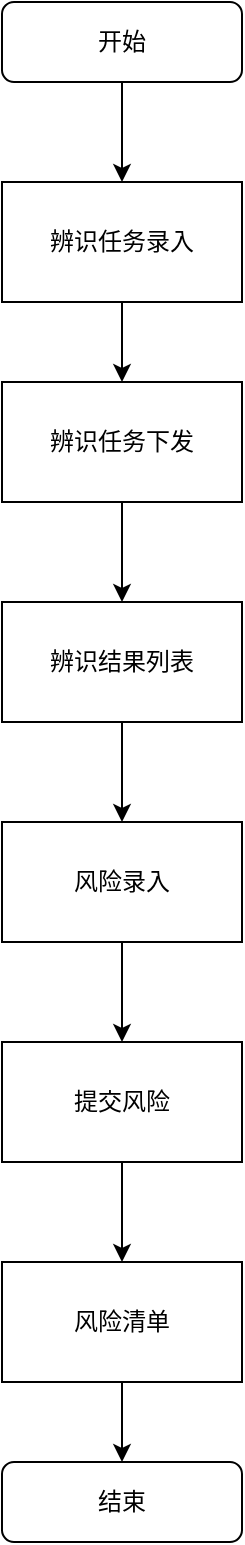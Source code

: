 <mxfile version="22.1.0" type="github">
  <diagram id="C5RBs43oDa-KdzZeNtuy" name="Page-1">
    <mxGraphModel dx="855" dy="430" grid="1" gridSize="10" guides="1" tooltips="1" connect="1" arrows="1" fold="1" page="1" pageScale="1" pageWidth="827" pageHeight="1169" math="0" shadow="0">
      <root>
        <mxCell id="WIyWlLk6GJQsqaUBKTNV-0" />
        <mxCell id="WIyWlLk6GJQsqaUBKTNV-1" parent="WIyWlLk6GJQsqaUBKTNV-0" />
        <mxCell id="eMWkmwNV_JZ2npv5wKMB-5" style="edgeStyle=orthogonalEdgeStyle;rounded=0;orthogonalLoop=1;jettySize=auto;html=1;entryX=0.5;entryY=0;entryDx=0;entryDy=0;" edge="1" parent="WIyWlLk6GJQsqaUBKTNV-1" source="WIyWlLk6GJQsqaUBKTNV-3" target="eMWkmwNV_JZ2npv5wKMB-0">
          <mxGeometry relative="1" as="geometry" />
        </mxCell>
        <mxCell id="WIyWlLk6GJQsqaUBKTNV-3" value="开始" style="rounded=1;whiteSpace=wrap;html=1;fontSize=12;glass=0;strokeWidth=1;shadow=0;" parent="WIyWlLk6GJQsqaUBKTNV-1" vertex="1">
          <mxGeometry x="160" y="80" width="120" height="40" as="geometry" />
        </mxCell>
        <mxCell id="eMWkmwNV_JZ2npv5wKMB-3" style="edgeStyle=orthogonalEdgeStyle;rounded=0;orthogonalLoop=1;jettySize=auto;html=1;entryX=0.5;entryY=0;entryDx=0;entryDy=0;" edge="1" parent="WIyWlLk6GJQsqaUBKTNV-1" source="eMWkmwNV_JZ2npv5wKMB-0" target="eMWkmwNV_JZ2npv5wKMB-1">
          <mxGeometry relative="1" as="geometry" />
        </mxCell>
        <mxCell id="eMWkmwNV_JZ2npv5wKMB-0" value="辨识任务录入" style="rounded=0;whiteSpace=wrap;html=1;" vertex="1" parent="WIyWlLk6GJQsqaUBKTNV-1">
          <mxGeometry x="160" y="170" width="120" height="60" as="geometry" />
        </mxCell>
        <mxCell id="eMWkmwNV_JZ2npv5wKMB-4" style="edgeStyle=orthogonalEdgeStyle;rounded=0;orthogonalLoop=1;jettySize=auto;html=1;entryX=0.5;entryY=0;entryDx=0;entryDy=0;" edge="1" parent="WIyWlLk6GJQsqaUBKTNV-1" source="eMWkmwNV_JZ2npv5wKMB-1" target="eMWkmwNV_JZ2npv5wKMB-2">
          <mxGeometry relative="1" as="geometry" />
        </mxCell>
        <mxCell id="eMWkmwNV_JZ2npv5wKMB-1" value="辨识任务下发" style="rounded=0;whiteSpace=wrap;html=1;" vertex="1" parent="WIyWlLk6GJQsqaUBKTNV-1">
          <mxGeometry x="160" y="270" width="120" height="60" as="geometry" />
        </mxCell>
        <mxCell id="eMWkmwNV_JZ2npv5wKMB-7" style="edgeStyle=orthogonalEdgeStyle;rounded=0;orthogonalLoop=1;jettySize=auto;html=1;entryX=0.5;entryY=0;entryDx=0;entryDy=0;" edge="1" parent="WIyWlLk6GJQsqaUBKTNV-1" source="eMWkmwNV_JZ2npv5wKMB-2" target="eMWkmwNV_JZ2npv5wKMB-6">
          <mxGeometry relative="1" as="geometry" />
        </mxCell>
        <mxCell id="eMWkmwNV_JZ2npv5wKMB-2" value="辨识结果列表" style="rounded=0;whiteSpace=wrap;html=1;" vertex="1" parent="WIyWlLk6GJQsqaUBKTNV-1">
          <mxGeometry x="160" y="380" width="120" height="60" as="geometry" />
        </mxCell>
        <mxCell id="eMWkmwNV_JZ2npv5wKMB-10" style="edgeStyle=orthogonalEdgeStyle;rounded=0;orthogonalLoop=1;jettySize=auto;html=1;entryX=0.5;entryY=0;entryDx=0;entryDy=0;" edge="1" parent="WIyWlLk6GJQsqaUBKTNV-1" source="eMWkmwNV_JZ2npv5wKMB-6" target="eMWkmwNV_JZ2npv5wKMB-8">
          <mxGeometry relative="1" as="geometry" />
        </mxCell>
        <mxCell id="eMWkmwNV_JZ2npv5wKMB-6" value="风险录入" style="rounded=0;whiteSpace=wrap;html=1;" vertex="1" parent="WIyWlLk6GJQsqaUBKTNV-1">
          <mxGeometry x="160" y="490" width="120" height="60" as="geometry" />
        </mxCell>
        <mxCell id="eMWkmwNV_JZ2npv5wKMB-11" value="" style="edgeStyle=orthogonalEdgeStyle;rounded=0;orthogonalLoop=1;jettySize=auto;html=1;" edge="1" parent="WIyWlLk6GJQsqaUBKTNV-1" source="eMWkmwNV_JZ2npv5wKMB-8" target="eMWkmwNV_JZ2npv5wKMB-9">
          <mxGeometry relative="1" as="geometry" />
        </mxCell>
        <mxCell id="eMWkmwNV_JZ2npv5wKMB-8" value="提交风险" style="rounded=0;whiteSpace=wrap;html=1;" vertex="1" parent="WIyWlLk6GJQsqaUBKTNV-1">
          <mxGeometry x="160" y="600" width="120" height="60" as="geometry" />
        </mxCell>
        <mxCell id="eMWkmwNV_JZ2npv5wKMB-13" style="edgeStyle=orthogonalEdgeStyle;rounded=0;orthogonalLoop=1;jettySize=auto;html=1;entryX=0.5;entryY=0;entryDx=0;entryDy=0;" edge="1" parent="WIyWlLk6GJQsqaUBKTNV-1" source="eMWkmwNV_JZ2npv5wKMB-9" target="eMWkmwNV_JZ2npv5wKMB-12">
          <mxGeometry relative="1" as="geometry" />
        </mxCell>
        <mxCell id="eMWkmwNV_JZ2npv5wKMB-9" value="风险清单" style="rounded=0;whiteSpace=wrap;html=1;" vertex="1" parent="WIyWlLk6GJQsqaUBKTNV-1">
          <mxGeometry x="160" y="710" width="120" height="60" as="geometry" />
        </mxCell>
        <mxCell id="eMWkmwNV_JZ2npv5wKMB-12" value="结束" style="rounded=1;whiteSpace=wrap;html=1;fontSize=12;glass=0;strokeWidth=1;shadow=0;" vertex="1" parent="WIyWlLk6GJQsqaUBKTNV-1">
          <mxGeometry x="160" y="810" width="120" height="40" as="geometry" />
        </mxCell>
      </root>
    </mxGraphModel>
  </diagram>
</mxfile>
